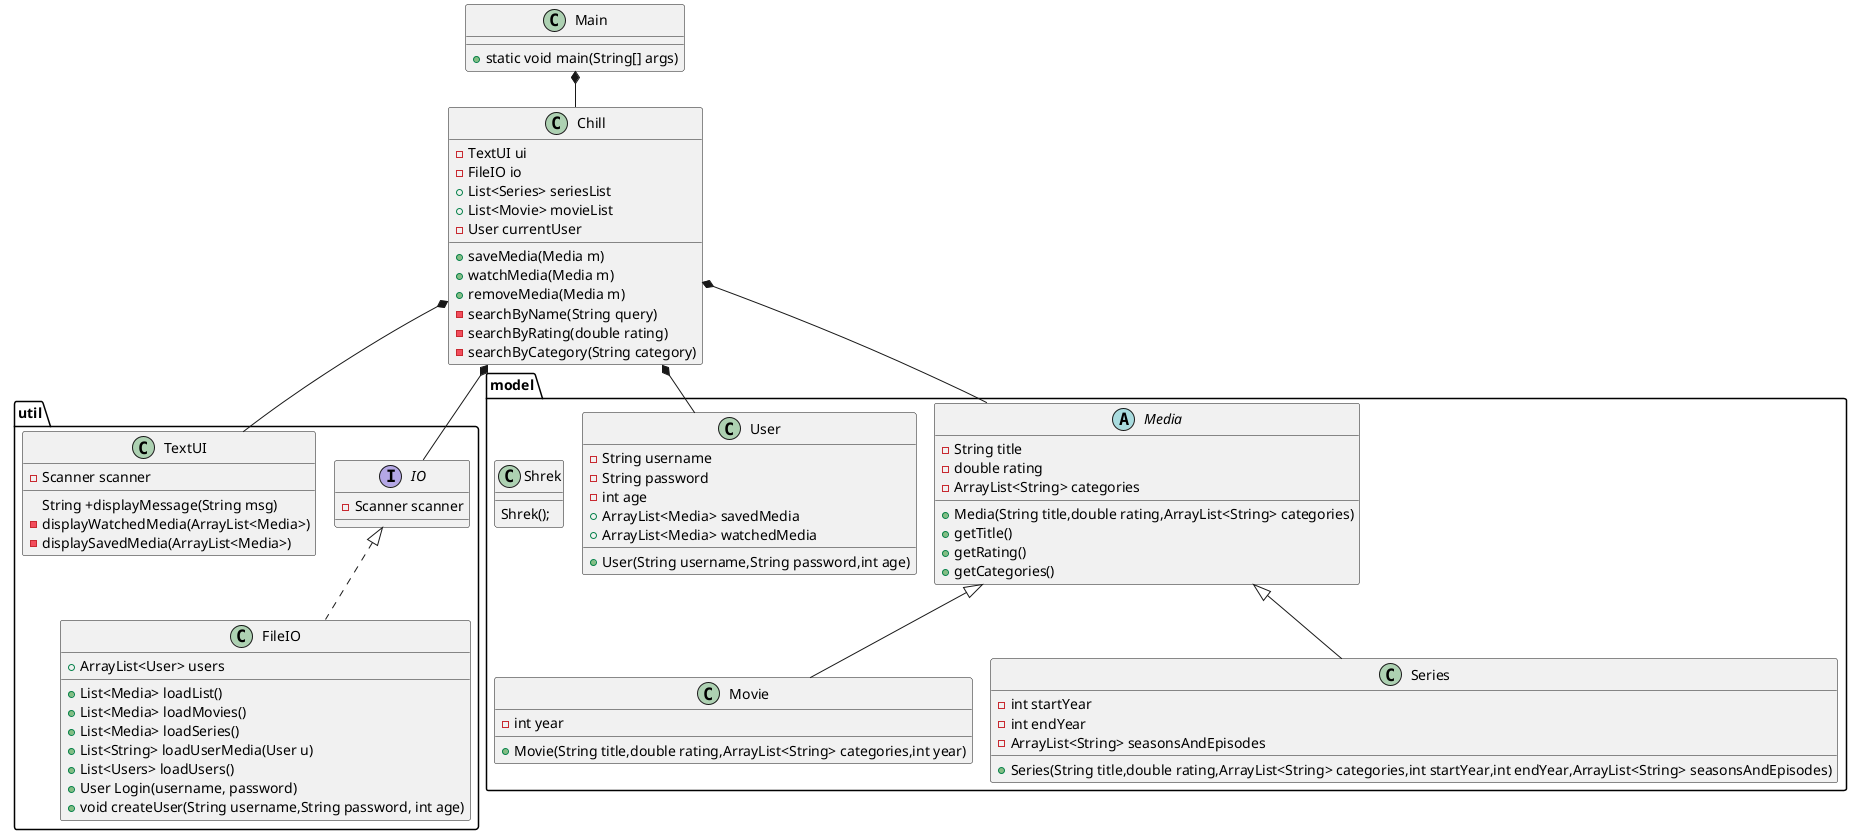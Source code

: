 @startuml
'https://plantuml.com/class-diagram
!pragma layout smetana

class Main{
    +static void main(String[] args)
}

class Chill{
    -TextUI ui
    -FileIO io
    +List<Series> seriesList
    +List<Movie> movieList
    -User currentUser
    +saveMedia(Media m)
    +watchMedia(Media m)
    +removeMedia(Media m)
    -searchByName(String query)
    -searchByRating(double rating)
    -searchByCategory(String category)
}

package "util"{
    Interface IO{
        -Scanner scanner
    }

    class FileIO implements IO{
        +ArrayList<User> users
        +List<Media> loadList()
        +List<Media> loadMovies()
        +List<Media> loadSeries()
        +List<String> loadUserMedia(User u)
        +List<Users> loadUsers()
        +User Login(username, password)
        +void createUser(String username,String password, int age)

    }

    class TextUI{
        -Scanner scanner
        String +displayMessage(String msg)
        -displayWatchedMedia(ArrayList<Media>)
        -displaySavedMedia(ArrayList<Media>)
    }
}

package "model"{
    abstract class Media{
        -String title
        -double rating
        -ArrayList<String> categories
        +Media(String title,double rating,ArrayList<String> categories)
        +getTitle()
        +getRating()
        +getCategories()
    }

    class Movie extends Media{
        -int year
        +Movie(String title,double rating,ArrayList<String> categories,int year)
    }

    class Series extends Media{
        -int startYear
        -int endYear
        -ArrayList<String> seasonsAndEpisodes
        +Series(String title,double rating,ArrayList<String> categories,int startYear,int endYear,ArrayList<String> seasonsAndEpisodes)
    }

    class User{
        -String username
        -String password
        -int age
        +ArrayList<Media> savedMedia
        +ArrayList<Media> watchedMedia
        +User(String username,String password,int age)
    }
    class Shrek {
    Shrek();
    }
}

Main *-- Chill
Chill *-- TextUI
Chill *-- User
Chill *-- Media
Chill *-- IO


@enduml